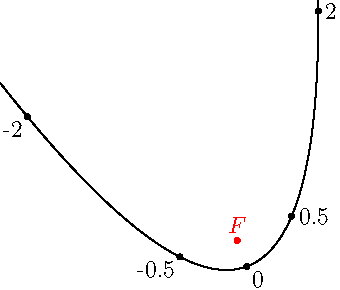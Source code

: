    import geometry; size(6cm);

    point F=(1,-1.5); dot("$F$",F,N,red);
    parabola p=parabola(F,0.2,110); draw(p);

    dot("0",curpoint(p,0),SE);
    dot("0.5",curpoint(p,0.5));
    dot("-0.5",curpoint(p,-0.5),SW);
    dot("-2",curpoint(p,-2),SW);
    dot("2",curpoint(p,2),E);
